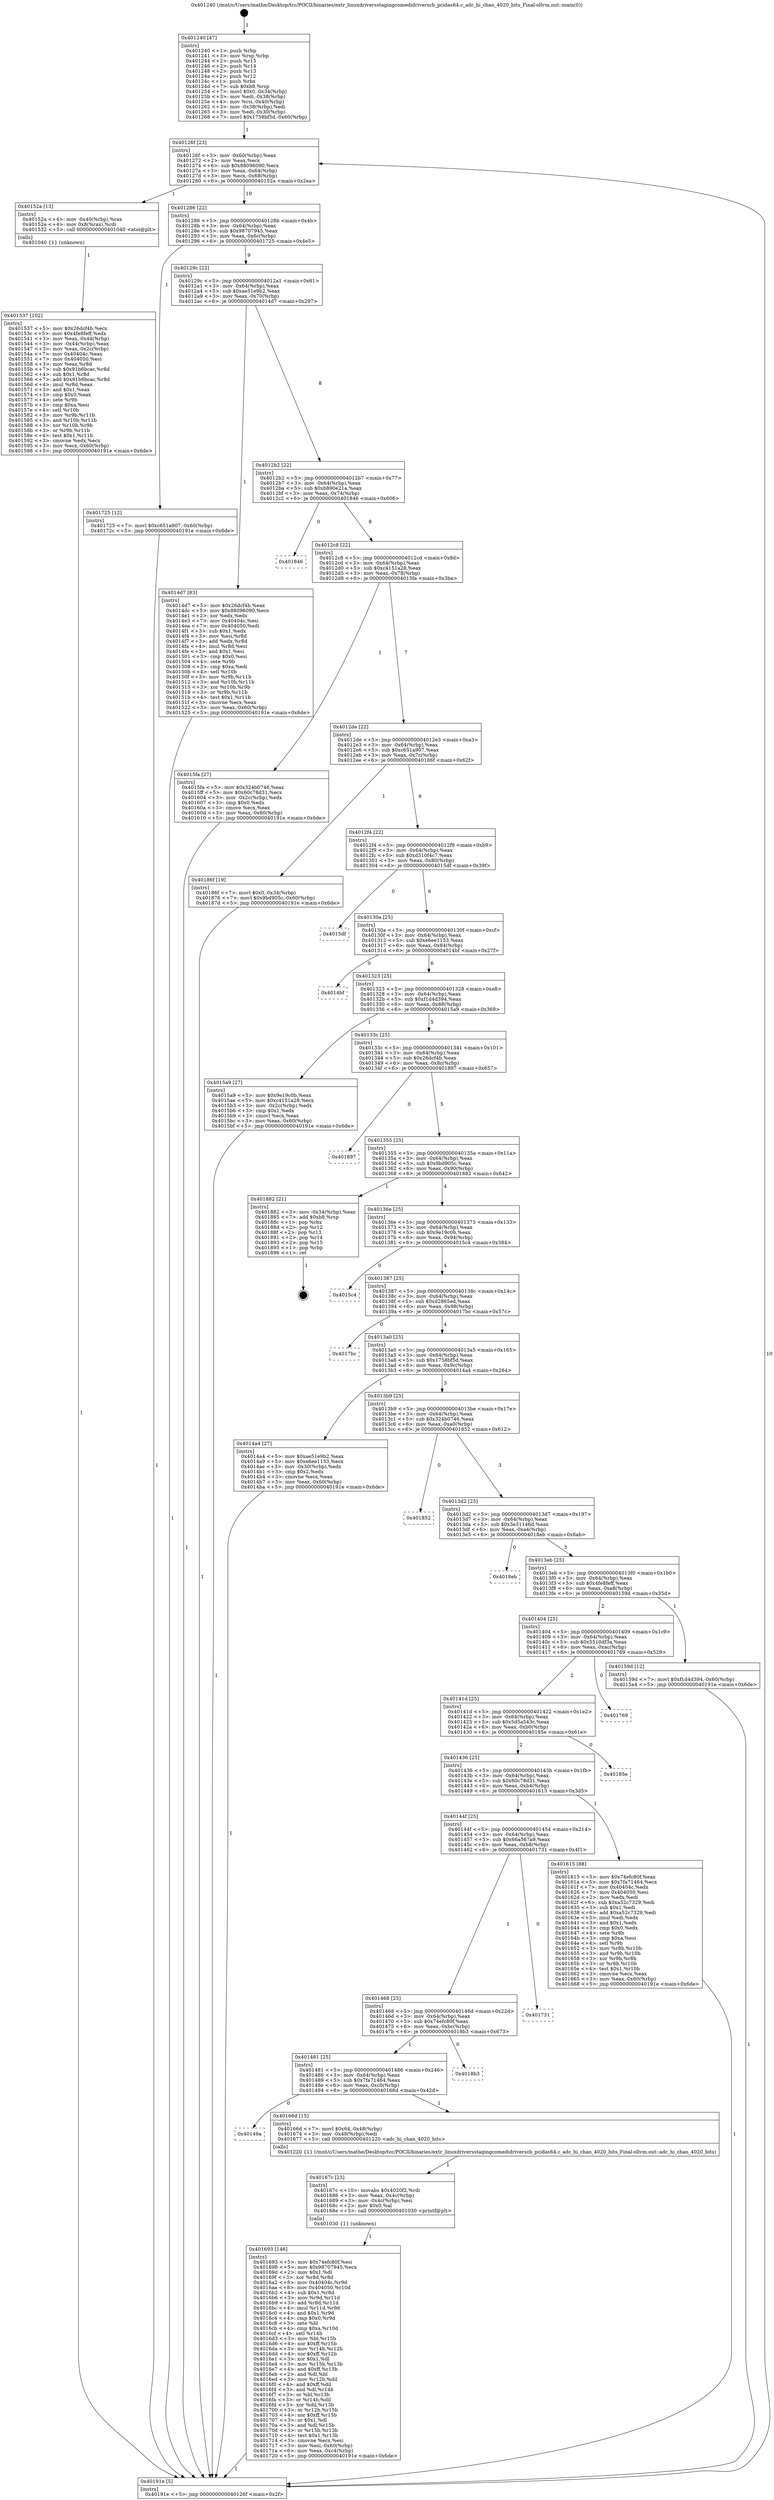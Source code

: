 digraph "0x401240" {
  label = "0x401240 (/mnt/c/Users/mathe/Desktop/tcc/POCII/binaries/extr_linuxdriversstagingcomedidriverscb_pcidas64.c_adc_hi_chan_4020_bits_Final-ollvm.out::main(0))"
  labelloc = "t"
  node[shape=record]

  Entry [label="",width=0.3,height=0.3,shape=circle,fillcolor=black,style=filled]
  "0x40126f" [label="{
     0x40126f [23]\l
     | [instrs]\l
     &nbsp;&nbsp;0x40126f \<+3\>: mov -0x60(%rbp),%eax\l
     &nbsp;&nbsp;0x401272 \<+2\>: mov %eax,%ecx\l
     &nbsp;&nbsp;0x401274 \<+6\>: sub $0x88096090,%ecx\l
     &nbsp;&nbsp;0x40127a \<+3\>: mov %eax,-0x64(%rbp)\l
     &nbsp;&nbsp;0x40127d \<+3\>: mov %ecx,-0x68(%rbp)\l
     &nbsp;&nbsp;0x401280 \<+6\>: je 000000000040152a \<main+0x2ea\>\l
  }"]
  "0x40152a" [label="{
     0x40152a [13]\l
     | [instrs]\l
     &nbsp;&nbsp;0x40152a \<+4\>: mov -0x40(%rbp),%rax\l
     &nbsp;&nbsp;0x40152e \<+4\>: mov 0x8(%rax),%rdi\l
     &nbsp;&nbsp;0x401532 \<+5\>: call 0000000000401040 \<atoi@plt\>\l
     | [calls]\l
     &nbsp;&nbsp;0x401040 \{1\} (unknown)\l
  }"]
  "0x401286" [label="{
     0x401286 [22]\l
     | [instrs]\l
     &nbsp;&nbsp;0x401286 \<+5\>: jmp 000000000040128b \<main+0x4b\>\l
     &nbsp;&nbsp;0x40128b \<+3\>: mov -0x64(%rbp),%eax\l
     &nbsp;&nbsp;0x40128e \<+5\>: sub $0x98707945,%eax\l
     &nbsp;&nbsp;0x401293 \<+3\>: mov %eax,-0x6c(%rbp)\l
     &nbsp;&nbsp;0x401296 \<+6\>: je 0000000000401725 \<main+0x4e5\>\l
  }"]
  Exit [label="",width=0.3,height=0.3,shape=circle,fillcolor=black,style=filled,peripheries=2]
  "0x401725" [label="{
     0x401725 [12]\l
     | [instrs]\l
     &nbsp;&nbsp;0x401725 \<+7\>: movl $0xc651a907,-0x60(%rbp)\l
     &nbsp;&nbsp;0x40172c \<+5\>: jmp 000000000040191e \<main+0x6de\>\l
  }"]
  "0x40129c" [label="{
     0x40129c [22]\l
     | [instrs]\l
     &nbsp;&nbsp;0x40129c \<+5\>: jmp 00000000004012a1 \<main+0x61\>\l
     &nbsp;&nbsp;0x4012a1 \<+3\>: mov -0x64(%rbp),%eax\l
     &nbsp;&nbsp;0x4012a4 \<+5\>: sub $0xae51e9b2,%eax\l
     &nbsp;&nbsp;0x4012a9 \<+3\>: mov %eax,-0x70(%rbp)\l
     &nbsp;&nbsp;0x4012ac \<+6\>: je 00000000004014d7 \<main+0x297\>\l
  }"]
  "0x401693" [label="{
     0x401693 [146]\l
     | [instrs]\l
     &nbsp;&nbsp;0x401693 \<+5\>: mov $0x74efc80f,%esi\l
     &nbsp;&nbsp;0x401698 \<+5\>: mov $0x98707945,%ecx\l
     &nbsp;&nbsp;0x40169d \<+2\>: mov $0x1,%dl\l
     &nbsp;&nbsp;0x40169f \<+3\>: xor %r8d,%r8d\l
     &nbsp;&nbsp;0x4016a2 \<+8\>: mov 0x40404c,%r9d\l
     &nbsp;&nbsp;0x4016aa \<+8\>: mov 0x404050,%r10d\l
     &nbsp;&nbsp;0x4016b2 \<+4\>: sub $0x1,%r8d\l
     &nbsp;&nbsp;0x4016b6 \<+3\>: mov %r9d,%r11d\l
     &nbsp;&nbsp;0x4016b9 \<+3\>: add %r8d,%r11d\l
     &nbsp;&nbsp;0x4016bc \<+4\>: imul %r11d,%r9d\l
     &nbsp;&nbsp;0x4016c0 \<+4\>: and $0x1,%r9d\l
     &nbsp;&nbsp;0x4016c4 \<+4\>: cmp $0x0,%r9d\l
     &nbsp;&nbsp;0x4016c8 \<+3\>: sete %bl\l
     &nbsp;&nbsp;0x4016cb \<+4\>: cmp $0xa,%r10d\l
     &nbsp;&nbsp;0x4016cf \<+4\>: setl %r14b\l
     &nbsp;&nbsp;0x4016d3 \<+3\>: mov %bl,%r15b\l
     &nbsp;&nbsp;0x4016d6 \<+4\>: xor $0xff,%r15b\l
     &nbsp;&nbsp;0x4016da \<+3\>: mov %r14b,%r12b\l
     &nbsp;&nbsp;0x4016dd \<+4\>: xor $0xff,%r12b\l
     &nbsp;&nbsp;0x4016e1 \<+3\>: xor $0x1,%dl\l
     &nbsp;&nbsp;0x4016e4 \<+3\>: mov %r15b,%r13b\l
     &nbsp;&nbsp;0x4016e7 \<+4\>: and $0xff,%r13b\l
     &nbsp;&nbsp;0x4016eb \<+2\>: and %dl,%bl\l
     &nbsp;&nbsp;0x4016ed \<+3\>: mov %r12b,%dil\l
     &nbsp;&nbsp;0x4016f0 \<+4\>: and $0xff,%dil\l
     &nbsp;&nbsp;0x4016f4 \<+3\>: and %dl,%r14b\l
     &nbsp;&nbsp;0x4016f7 \<+3\>: or %bl,%r13b\l
     &nbsp;&nbsp;0x4016fa \<+3\>: or %r14b,%dil\l
     &nbsp;&nbsp;0x4016fd \<+3\>: xor %dil,%r13b\l
     &nbsp;&nbsp;0x401700 \<+3\>: or %r12b,%r15b\l
     &nbsp;&nbsp;0x401703 \<+4\>: xor $0xff,%r15b\l
     &nbsp;&nbsp;0x401707 \<+3\>: or $0x1,%dl\l
     &nbsp;&nbsp;0x40170a \<+3\>: and %dl,%r15b\l
     &nbsp;&nbsp;0x40170d \<+3\>: or %r15b,%r13b\l
     &nbsp;&nbsp;0x401710 \<+4\>: test $0x1,%r13b\l
     &nbsp;&nbsp;0x401714 \<+3\>: cmovne %ecx,%esi\l
     &nbsp;&nbsp;0x401717 \<+3\>: mov %esi,-0x60(%rbp)\l
     &nbsp;&nbsp;0x40171a \<+6\>: mov %eax,-0xc4(%rbp)\l
     &nbsp;&nbsp;0x401720 \<+5\>: jmp 000000000040191e \<main+0x6de\>\l
  }"]
  "0x4014d7" [label="{
     0x4014d7 [83]\l
     | [instrs]\l
     &nbsp;&nbsp;0x4014d7 \<+5\>: mov $0x26dcf4b,%eax\l
     &nbsp;&nbsp;0x4014dc \<+5\>: mov $0x88096090,%ecx\l
     &nbsp;&nbsp;0x4014e1 \<+2\>: xor %edx,%edx\l
     &nbsp;&nbsp;0x4014e3 \<+7\>: mov 0x40404c,%esi\l
     &nbsp;&nbsp;0x4014ea \<+7\>: mov 0x404050,%edi\l
     &nbsp;&nbsp;0x4014f1 \<+3\>: sub $0x1,%edx\l
     &nbsp;&nbsp;0x4014f4 \<+3\>: mov %esi,%r8d\l
     &nbsp;&nbsp;0x4014f7 \<+3\>: add %edx,%r8d\l
     &nbsp;&nbsp;0x4014fa \<+4\>: imul %r8d,%esi\l
     &nbsp;&nbsp;0x4014fe \<+3\>: and $0x1,%esi\l
     &nbsp;&nbsp;0x401501 \<+3\>: cmp $0x0,%esi\l
     &nbsp;&nbsp;0x401504 \<+4\>: sete %r9b\l
     &nbsp;&nbsp;0x401508 \<+3\>: cmp $0xa,%edi\l
     &nbsp;&nbsp;0x40150b \<+4\>: setl %r10b\l
     &nbsp;&nbsp;0x40150f \<+3\>: mov %r9b,%r11b\l
     &nbsp;&nbsp;0x401512 \<+3\>: and %r10b,%r11b\l
     &nbsp;&nbsp;0x401515 \<+3\>: xor %r10b,%r9b\l
     &nbsp;&nbsp;0x401518 \<+3\>: or %r9b,%r11b\l
     &nbsp;&nbsp;0x40151b \<+4\>: test $0x1,%r11b\l
     &nbsp;&nbsp;0x40151f \<+3\>: cmovne %ecx,%eax\l
     &nbsp;&nbsp;0x401522 \<+3\>: mov %eax,-0x60(%rbp)\l
     &nbsp;&nbsp;0x401525 \<+5\>: jmp 000000000040191e \<main+0x6de\>\l
  }"]
  "0x4012b2" [label="{
     0x4012b2 [22]\l
     | [instrs]\l
     &nbsp;&nbsp;0x4012b2 \<+5\>: jmp 00000000004012b7 \<main+0x77\>\l
     &nbsp;&nbsp;0x4012b7 \<+3\>: mov -0x64(%rbp),%eax\l
     &nbsp;&nbsp;0x4012ba \<+5\>: sub $0xb890e21a,%eax\l
     &nbsp;&nbsp;0x4012bf \<+3\>: mov %eax,-0x74(%rbp)\l
     &nbsp;&nbsp;0x4012c2 \<+6\>: je 0000000000401846 \<main+0x606\>\l
  }"]
  "0x40167c" [label="{
     0x40167c [23]\l
     | [instrs]\l
     &nbsp;&nbsp;0x40167c \<+10\>: movabs $0x4020f2,%rdi\l
     &nbsp;&nbsp;0x401686 \<+3\>: mov %eax,-0x4c(%rbp)\l
     &nbsp;&nbsp;0x401689 \<+3\>: mov -0x4c(%rbp),%esi\l
     &nbsp;&nbsp;0x40168c \<+2\>: mov $0x0,%al\l
     &nbsp;&nbsp;0x40168e \<+5\>: call 0000000000401030 \<printf@plt\>\l
     | [calls]\l
     &nbsp;&nbsp;0x401030 \{1\} (unknown)\l
  }"]
  "0x401846" [label="{
     0x401846\l
  }", style=dashed]
  "0x4012c8" [label="{
     0x4012c8 [22]\l
     | [instrs]\l
     &nbsp;&nbsp;0x4012c8 \<+5\>: jmp 00000000004012cd \<main+0x8d\>\l
     &nbsp;&nbsp;0x4012cd \<+3\>: mov -0x64(%rbp),%eax\l
     &nbsp;&nbsp;0x4012d0 \<+5\>: sub $0xc4151a28,%eax\l
     &nbsp;&nbsp;0x4012d5 \<+3\>: mov %eax,-0x78(%rbp)\l
     &nbsp;&nbsp;0x4012d8 \<+6\>: je 00000000004015fa \<main+0x3ba\>\l
  }"]
  "0x40149a" [label="{
     0x40149a\l
  }", style=dashed]
  "0x4015fa" [label="{
     0x4015fa [27]\l
     | [instrs]\l
     &nbsp;&nbsp;0x4015fa \<+5\>: mov $0x324b0746,%eax\l
     &nbsp;&nbsp;0x4015ff \<+5\>: mov $0x60c78d31,%ecx\l
     &nbsp;&nbsp;0x401604 \<+3\>: mov -0x2c(%rbp),%edx\l
     &nbsp;&nbsp;0x401607 \<+3\>: cmp $0x0,%edx\l
     &nbsp;&nbsp;0x40160a \<+3\>: cmove %ecx,%eax\l
     &nbsp;&nbsp;0x40160d \<+3\>: mov %eax,-0x60(%rbp)\l
     &nbsp;&nbsp;0x401610 \<+5\>: jmp 000000000040191e \<main+0x6de\>\l
  }"]
  "0x4012de" [label="{
     0x4012de [22]\l
     | [instrs]\l
     &nbsp;&nbsp;0x4012de \<+5\>: jmp 00000000004012e3 \<main+0xa3\>\l
     &nbsp;&nbsp;0x4012e3 \<+3\>: mov -0x64(%rbp),%eax\l
     &nbsp;&nbsp;0x4012e6 \<+5\>: sub $0xc651a907,%eax\l
     &nbsp;&nbsp;0x4012eb \<+3\>: mov %eax,-0x7c(%rbp)\l
     &nbsp;&nbsp;0x4012ee \<+6\>: je 000000000040186f \<main+0x62f\>\l
  }"]
  "0x40166d" [label="{
     0x40166d [15]\l
     | [instrs]\l
     &nbsp;&nbsp;0x40166d \<+7\>: movl $0x64,-0x48(%rbp)\l
     &nbsp;&nbsp;0x401674 \<+3\>: mov -0x48(%rbp),%edi\l
     &nbsp;&nbsp;0x401677 \<+5\>: call 0000000000401220 \<adc_hi_chan_4020_bits\>\l
     | [calls]\l
     &nbsp;&nbsp;0x401220 \{1\} (/mnt/c/Users/mathe/Desktop/tcc/POCII/binaries/extr_linuxdriversstagingcomedidriverscb_pcidas64.c_adc_hi_chan_4020_bits_Final-ollvm.out::adc_hi_chan_4020_bits)\l
  }"]
  "0x40186f" [label="{
     0x40186f [19]\l
     | [instrs]\l
     &nbsp;&nbsp;0x40186f \<+7\>: movl $0x0,-0x34(%rbp)\l
     &nbsp;&nbsp;0x401876 \<+7\>: movl $0x9bd905c,-0x60(%rbp)\l
     &nbsp;&nbsp;0x40187d \<+5\>: jmp 000000000040191e \<main+0x6de\>\l
  }"]
  "0x4012f4" [label="{
     0x4012f4 [22]\l
     | [instrs]\l
     &nbsp;&nbsp;0x4012f4 \<+5\>: jmp 00000000004012f9 \<main+0xb9\>\l
     &nbsp;&nbsp;0x4012f9 \<+3\>: mov -0x64(%rbp),%eax\l
     &nbsp;&nbsp;0x4012fc \<+5\>: sub $0xd310f4c7,%eax\l
     &nbsp;&nbsp;0x401301 \<+3\>: mov %eax,-0x80(%rbp)\l
     &nbsp;&nbsp;0x401304 \<+6\>: je 00000000004015df \<main+0x39f\>\l
  }"]
  "0x401481" [label="{
     0x401481 [25]\l
     | [instrs]\l
     &nbsp;&nbsp;0x401481 \<+5\>: jmp 0000000000401486 \<main+0x246\>\l
     &nbsp;&nbsp;0x401486 \<+3\>: mov -0x64(%rbp),%eax\l
     &nbsp;&nbsp;0x401489 \<+5\>: sub $0x7fa71464,%eax\l
     &nbsp;&nbsp;0x40148e \<+6\>: mov %eax,-0xc0(%rbp)\l
     &nbsp;&nbsp;0x401494 \<+6\>: je 000000000040166d \<main+0x42d\>\l
  }"]
  "0x4015df" [label="{
     0x4015df\l
  }", style=dashed]
  "0x40130a" [label="{
     0x40130a [25]\l
     | [instrs]\l
     &nbsp;&nbsp;0x40130a \<+5\>: jmp 000000000040130f \<main+0xcf\>\l
     &nbsp;&nbsp;0x40130f \<+3\>: mov -0x64(%rbp),%eax\l
     &nbsp;&nbsp;0x401312 \<+5\>: sub $0xe6ee1153,%eax\l
     &nbsp;&nbsp;0x401317 \<+6\>: mov %eax,-0x84(%rbp)\l
     &nbsp;&nbsp;0x40131d \<+6\>: je 00000000004014bf \<main+0x27f\>\l
  }"]
  "0x4018b3" [label="{
     0x4018b3\l
  }", style=dashed]
  "0x4014bf" [label="{
     0x4014bf\l
  }", style=dashed]
  "0x401323" [label="{
     0x401323 [25]\l
     | [instrs]\l
     &nbsp;&nbsp;0x401323 \<+5\>: jmp 0000000000401328 \<main+0xe8\>\l
     &nbsp;&nbsp;0x401328 \<+3\>: mov -0x64(%rbp),%eax\l
     &nbsp;&nbsp;0x40132b \<+5\>: sub $0xf1d4d394,%eax\l
     &nbsp;&nbsp;0x401330 \<+6\>: mov %eax,-0x88(%rbp)\l
     &nbsp;&nbsp;0x401336 \<+6\>: je 00000000004015a9 \<main+0x369\>\l
  }"]
  "0x401468" [label="{
     0x401468 [25]\l
     | [instrs]\l
     &nbsp;&nbsp;0x401468 \<+5\>: jmp 000000000040146d \<main+0x22d\>\l
     &nbsp;&nbsp;0x40146d \<+3\>: mov -0x64(%rbp),%eax\l
     &nbsp;&nbsp;0x401470 \<+5\>: sub $0x74efc80f,%eax\l
     &nbsp;&nbsp;0x401475 \<+6\>: mov %eax,-0xbc(%rbp)\l
     &nbsp;&nbsp;0x40147b \<+6\>: je 00000000004018b3 \<main+0x673\>\l
  }"]
  "0x4015a9" [label="{
     0x4015a9 [27]\l
     | [instrs]\l
     &nbsp;&nbsp;0x4015a9 \<+5\>: mov $0x9e19c0b,%eax\l
     &nbsp;&nbsp;0x4015ae \<+5\>: mov $0xc4151a28,%ecx\l
     &nbsp;&nbsp;0x4015b3 \<+3\>: mov -0x2c(%rbp),%edx\l
     &nbsp;&nbsp;0x4015b6 \<+3\>: cmp $0x1,%edx\l
     &nbsp;&nbsp;0x4015b9 \<+3\>: cmovl %ecx,%eax\l
     &nbsp;&nbsp;0x4015bc \<+3\>: mov %eax,-0x60(%rbp)\l
     &nbsp;&nbsp;0x4015bf \<+5\>: jmp 000000000040191e \<main+0x6de\>\l
  }"]
  "0x40133c" [label="{
     0x40133c [25]\l
     | [instrs]\l
     &nbsp;&nbsp;0x40133c \<+5\>: jmp 0000000000401341 \<main+0x101\>\l
     &nbsp;&nbsp;0x401341 \<+3\>: mov -0x64(%rbp),%eax\l
     &nbsp;&nbsp;0x401344 \<+5\>: sub $0x26dcf4b,%eax\l
     &nbsp;&nbsp;0x401349 \<+6\>: mov %eax,-0x8c(%rbp)\l
     &nbsp;&nbsp;0x40134f \<+6\>: je 0000000000401897 \<main+0x657\>\l
  }"]
  "0x401731" [label="{
     0x401731\l
  }", style=dashed]
  "0x401897" [label="{
     0x401897\l
  }", style=dashed]
  "0x401355" [label="{
     0x401355 [25]\l
     | [instrs]\l
     &nbsp;&nbsp;0x401355 \<+5\>: jmp 000000000040135a \<main+0x11a\>\l
     &nbsp;&nbsp;0x40135a \<+3\>: mov -0x64(%rbp),%eax\l
     &nbsp;&nbsp;0x40135d \<+5\>: sub $0x9bd905c,%eax\l
     &nbsp;&nbsp;0x401362 \<+6\>: mov %eax,-0x90(%rbp)\l
     &nbsp;&nbsp;0x401368 \<+6\>: je 0000000000401882 \<main+0x642\>\l
  }"]
  "0x40144f" [label="{
     0x40144f [25]\l
     | [instrs]\l
     &nbsp;&nbsp;0x40144f \<+5\>: jmp 0000000000401454 \<main+0x214\>\l
     &nbsp;&nbsp;0x401454 \<+3\>: mov -0x64(%rbp),%eax\l
     &nbsp;&nbsp;0x401457 \<+5\>: sub $0x66a567a9,%eax\l
     &nbsp;&nbsp;0x40145c \<+6\>: mov %eax,-0xb8(%rbp)\l
     &nbsp;&nbsp;0x401462 \<+6\>: je 0000000000401731 \<main+0x4f1\>\l
  }"]
  "0x401882" [label="{
     0x401882 [21]\l
     | [instrs]\l
     &nbsp;&nbsp;0x401882 \<+3\>: mov -0x34(%rbp),%eax\l
     &nbsp;&nbsp;0x401885 \<+7\>: add $0xb8,%rsp\l
     &nbsp;&nbsp;0x40188c \<+1\>: pop %rbx\l
     &nbsp;&nbsp;0x40188d \<+2\>: pop %r12\l
     &nbsp;&nbsp;0x40188f \<+2\>: pop %r13\l
     &nbsp;&nbsp;0x401891 \<+2\>: pop %r14\l
     &nbsp;&nbsp;0x401893 \<+2\>: pop %r15\l
     &nbsp;&nbsp;0x401895 \<+1\>: pop %rbp\l
     &nbsp;&nbsp;0x401896 \<+1\>: ret\l
  }"]
  "0x40136e" [label="{
     0x40136e [25]\l
     | [instrs]\l
     &nbsp;&nbsp;0x40136e \<+5\>: jmp 0000000000401373 \<main+0x133\>\l
     &nbsp;&nbsp;0x401373 \<+3\>: mov -0x64(%rbp),%eax\l
     &nbsp;&nbsp;0x401376 \<+5\>: sub $0x9e19c0b,%eax\l
     &nbsp;&nbsp;0x40137b \<+6\>: mov %eax,-0x94(%rbp)\l
     &nbsp;&nbsp;0x401381 \<+6\>: je 00000000004015c4 \<main+0x384\>\l
  }"]
  "0x401615" [label="{
     0x401615 [88]\l
     | [instrs]\l
     &nbsp;&nbsp;0x401615 \<+5\>: mov $0x74efc80f,%eax\l
     &nbsp;&nbsp;0x40161a \<+5\>: mov $0x7fa71464,%ecx\l
     &nbsp;&nbsp;0x40161f \<+7\>: mov 0x40404c,%edx\l
     &nbsp;&nbsp;0x401626 \<+7\>: mov 0x404050,%esi\l
     &nbsp;&nbsp;0x40162d \<+2\>: mov %edx,%edi\l
     &nbsp;&nbsp;0x40162f \<+6\>: sub $0xa52c7329,%edi\l
     &nbsp;&nbsp;0x401635 \<+3\>: sub $0x1,%edi\l
     &nbsp;&nbsp;0x401638 \<+6\>: add $0xa52c7329,%edi\l
     &nbsp;&nbsp;0x40163e \<+3\>: imul %edi,%edx\l
     &nbsp;&nbsp;0x401641 \<+3\>: and $0x1,%edx\l
     &nbsp;&nbsp;0x401644 \<+3\>: cmp $0x0,%edx\l
     &nbsp;&nbsp;0x401647 \<+4\>: sete %r8b\l
     &nbsp;&nbsp;0x40164b \<+3\>: cmp $0xa,%esi\l
     &nbsp;&nbsp;0x40164e \<+4\>: setl %r9b\l
     &nbsp;&nbsp;0x401652 \<+3\>: mov %r8b,%r10b\l
     &nbsp;&nbsp;0x401655 \<+3\>: and %r9b,%r10b\l
     &nbsp;&nbsp;0x401658 \<+3\>: xor %r9b,%r8b\l
     &nbsp;&nbsp;0x40165b \<+3\>: or %r8b,%r10b\l
     &nbsp;&nbsp;0x40165e \<+4\>: test $0x1,%r10b\l
     &nbsp;&nbsp;0x401662 \<+3\>: cmovne %ecx,%eax\l
     &nbsp;&nbsp;0x401665 \<+3\>: mov %eax,-0x60(%rbp)\l
     &nbsp;&nbsp;0x401668 \<+5\>: jmp 000000000040191e \<main+0x6de\>\l
  }"]
  "0x4015c4" [label="{
     0x4015c4\l
  }", style=dashed]
  "0x401387" [label="{
     0x401387 [25]\l
     | [instrs]\l
     &nbsp;&nbsp;0x401387 \<+5\>: jmp 000000000040138c \<main+0x14c\>\l
     &nbsp;&nbsp;0x40138c \<+3\>: mov -0x64(%rbp),%eax\l
     &nbsp;&nbsp;0x40138f \<+5\>: sub $0xd2865ed,%eax\l
     &nbsp;&nbsp;0x401394 \<+6\>: mov %eax,-0x98(%rbp)\l
     &nbsp;&nbsp;0x40139a \<+6\>: je 00000000004017bc \<main+0x57c\>\l
  }"]
  "0x401436" [label="{
     0x401436 [25]\l
     | [instrs]\l
     &nbsp;&nbsp;0x401436 \<+5\>: jmp 000000000040143b \<main+0x1fb\>\l
     &nbsp;&nbsp;0x40143b \<+3\>: mov -0x64(%rbp),%eax\l
     &nbsp;&nbsp;0x40143e \<+5\>: sub $0x60c78d31,%eax\l
     &nbsp;&nbsp;0x401443 \<+6\>: mov %eax,-0xb4(%rbp)\l
     &nbsp;&nbsp;0x401449 \<+6\>: je 0000000000401615 \<main+0x3d5\>\l
  }"]
  "0x4017bc" [label="{
     0x4017bc\l
  }", style=dashed]
  "0x4013a0" [label="{
     0x4013a0 [25]\l
     | [instrs]\l
     &nbsp;&nbsp;0x4013a0 \<+5\>: jmp 00000000004013a5 \<main+0x165\>\l
     &nbsp;&nbsp;0x4013a5 \<+3\>: mov -0x64(%rbp),%eax\l
     &nbsp;&nbsp;0x4013a8 \<+5\>: sub $0x1758bf5d,%eax\l
     &nbsp;&nbsp;0x4013ad \<+6\>: mov %eax,-0x9c(%rbp)\l
     &nbsp;&nbsp;0x4013b3 \<+6\>: je 00000000004014a4 \<main+0x264\>\l
  }"]
  "0x40185e" [label="{
     0x40185e\l
  }", style=dashed]
  "0x4014a4" [label="{
     0x4014a4 [27]\l
     | [instrs]\l
     &nbsp;&nbsp;0x4014a4 \<+5\>: mov $0xae51e9b2,%eax\l
     &nbsp;&nbsp;0x4014a9 \<+5\>: mov $0xe6ee1153,%ecx\l
     &nbsp;&nbsp;0x4014ae \<+3\>: mov -0x30(%rbp),%edx\l
     &nbsp;&nbsp;0x4014b1 \<+3\>: cmp $0x2,%edx\l
     &nbsp;&nbsp;0x4014b4 \<+3\>: cmovne %ecx,%eax\l
     &nbsp;&nbsp;0x4014b7 \<+3\>: mov %eax,-0x60(%rbp)\l
     &nbsp;&nbsp;0x4014ba \<+5\>: jmp 000000000040191e \<main+0x6de\>\l
  }"]
  "0x4013b9" [label="{
     0x4013b9 [25]\l
     | [instrs]\l
     &nbsp;&nbsp;0x4013b9 \<+5\>: jmp 00000000004013be \<main+0x17e\>\l
     &nbsp;&nbsp;0x4013be \<+3\>: mov -0x64(%rbp),%eax\l
     &nbsp;&nbsp;0x4013c1 \<+5\>: sub $0x324b0746,%eax\l
     &nbsp;&nbsp;0x4013c6 \<+6\>: mov %eax,-0xa0(%rbp)\l
     &nbsp;&nbsp;0x4013cc \<+6\>: je 0000000000401852 \<main+0x612\>\l
  }"]
  "0x40191e" [label="{
     0x40191e [5]\l
     | [instrs]\l
     &nbsp;&nbsp;0x40191e \<+5\>: jmp 000000000040126f \<main+0x2f\>\l
  }"]
  "0x401240" [label="{
     0x401240 [47]\l
     | [instrs]\l
     &nbsp;&nbsp;0x401240 \<+1\>: push %rbp\l
     &nbsp;&nbsp;0x401241 \<+3\>: mov %rsp,%rbp\l
     &nbsp;&nbsp;0x401244 \<+2\>: push %r15\l
     &nbsp;&nbsp;0x401246 \<+2\>: push %r14\l
     &nbsp;&nbsp;0x401248 \<+2\>: push %r13\l
     &nbsp;&nbsp;0x40124a \<+2\>: push %r12\l
     &nbsp;&nbsp;0x40124c \<+1\>: push %rbx\l
     &nbsp;&nbsp;0x40124d \<+7\>: sub $0xb8,%rsp\l
     &nbsp;&nbsp;0x401254 \<+7\>: movl $0x0,-0x34(%rbp)\l
     &nbsp;&nbsp;0x40125b \<+3\>: mov %edi,-0x38(%rbp)\l
     &nbsp;&nbsp;0x40125e \<+4\>: mov %rsi,-0x40(%rbp)\l
     &nbsp;&nbsp;0x401262 \<+3\>: mov -0x38(%rbp),%edi\l
     &nbsp;&nbsp;0x401265 \<+3\>: mov %edi,-0x30(%rbp)\l
     &nbsp;&nbsp;0x401268 \<+7\>: movl $0x1758bf5d,-0x60(%rbp)\l
  }"]
  "0x401537" [label="{
     0x401537 [102]\l
     | [instrs]\l
     &nbsp;&nbsp;0x401537 \<+5\>: mov $0x26dcf4b,%ecx\l
     &nbsp;&nbsp;0x40153c \<+5\>: mov $0x4fe8feff,%edx\l
     &nbsp;&nbsp;0x401541 \<+3\>: mov %eax,-0x44(%rbp)\l
     &nbsp;&nbsp;0x401544 \<+3\>: mov -0x44(%rbp),%eax\l
     &nbsp;&nbsp;0x401547 \<+3\>: mov %eax,-0x2c(%rbp)\l
     &nbsp;&nbsp;0x40154a \<+7\>: mov 0x40404c,%eax\l
     &nbsp;&nbsp;0x401551 \<+7\>: mov 0x404050,%esi\l
     &nbsp;&nbsp;0x401558 \<+3\>: mov %eax,%r8d\l
     &nbsp;&nbsp;0x40155b \<+7\>: sub $0x91b6bcac,%r8d\l
     &nbsp;&nbsp;0x401562 \<+4\>: sub $0x1,%r8d\l
     &nbsp;&nbsp;0x401566 \<+7\>: add $0x91b6bcac,%r8d\l
     &nbsp;&nbsp;0x40156d \<+4\>: imul %r8d,%eax\l
     &nbsp;&nbsp;0x401571 \<+3\>: and $0x1,%eax\l
     &nbsp;&nbsp;0x401574 \<+3\>: cmp $0x0,%eax\l
     &nbsp;&nbsp;0x401577 \<+4\>: sete %r9b\l
     &nbsp;&nbsp;0x40157b \<+3\>: cmp $0xa,%esi\l
     &nbsp;&nbsp;0x40157e \<+4\>: setl %r10b\l
     &nbsp;&nbsp;0x401582 \<+3\>: mov %r9b,%r11b\l
     &nbsp;&nbsp;0x401585 \<+3\>: and %r10b,%r11b\l
     &nbsp;&nbsp;0x401588 \<+3\>: xor %r10b,%r9b\l
     &nbsp;&nbsp;0x40158b \<+3\>: or %r9b,%r11b\l
     &nbsp;&nbsp;0x40158e \<+4\>: test $0x1,%r11b\l
     &nbsp;&nbsp;0x401592 \<+3\>: cmovne %edx,%ecx\l
     &nbsp;&nbsp;0x401595 \<+3\>: mov %ecx,-0x60(%rbp)\l
     &nbsp;&nbsp;0x401598 \<+5\>: jmp 000000000040191e \<main+0x6de\>\l
  }"]
  "0x40141d" [label="{
     0x40141d [25]\l
     | [instrs]\l
     &nbsp;&nbsp;0x40141d \<+5\>: jmp 0000000000401422 \<main+0x1e2\>\l
     &nbsp;&nbsp;0x401422 \<+3\>: mov -0x64(%rbp),%eax\l
     &nbsp;&nbsp;0x401425 \<+5\>: sub $0x5d5a543c,%eax\l
     &nbsp;&nbsp;0x40142a \<+6\>: mov %eax,-0xb0(%rbp)\l
     &nbsp;&nbsp;0x401430 \<+6\>: je 000000000040185e \<main+0x61e\>\l
  }"]
  "0x401852" [label="{
     0x401852\l
  }", style=dashed]
  "0x4013d2" [label="{
     0x4013d2 [25]\l
     | [instrs]\l
     &nbsp;&nbsp;0x4013d2 \<+5\>: jmp 00000000004013d7 \<main+0x197\>\l
     &nbsp;&nbsp;0x4013d7 \<+3\>: mov -0x64(%rbp),%eax\l
     &nbsp;&nbsp;0x4013da \<+5\>: sub $0x3e31146d,%eax\l
     &nbsp;&nbsp;0x4013df \<+6\>: mov %eax,-0xa4(%rbp)\l
     &nbsp;&nbsp;0x4013e5 \<+6\>: je 00000000004018eb \<main+0x6ab\>\l
  }"]
  "0x401769" [label="{
     0x401769\l
  }", style=dashed]
  "0x4018eb" [label="{
     0x4018eb\l
  }", style=dashed]
  "0x4013eb" [label="{
     0x4013eb [25]\l
     | [instrs]\l
     &nbsp;&nbsp;0x4013eb \<+5\>: jmp 00000000004013f0 \<main+0x1b0\>\l
     &nbsp;&nbsp;0x4013f0 \<+3\>: mov -0x64(%rbp),%eax\l
     &nbsp;&nbsp;0x4013f3 \<+5\>: sub $0x4fe8feff,%eax\l
     &nbsp;&nbsp;0x4013f8 \<+6\>: mov %eax,-0xa8(%rbp)\l
     &nbsp;&nbsp;0x4013fe \<+6\>: je 000000000040159d \<main+0x35d\>\l
  }"]
  "0x401404" [label="{
     0x401404 [25]\l
     | [instrs]\l
     &nbsp;&nbsp;0x401404 \<+5\>: jmp 0000000000401409 \<main+0x1c9\>\l
     &nbsp;&nbsp;0x401409 \<+3\>: mov -0x64(%rbp),%eax\l
     &nbsp;&nbsp;0x40140c \<+5\>: sub $0x5510df3a,%eax\l
     &nbsp;&nbsp;0x401411 \<+6\>: mov %eax,-0xac(%rbp)\l
     &nbsp;&nbsp;0x401417 \<+6\>: je 0000000000401769 \<main+0x529\>\l
  }"]
  "0x40159d" [label="{
     0x40159d [12]\l
     | [instrs]\l
     &nbsp;&nbsp;0x40159d \<+7\>: movl $0xf1d4d394,-0x60(%rbp)\l
     &nbsp;&nbsp;0x4015a4 \<+5\>: jmp 000000000040191e \<main+0x6de\>\l
  }"]
  Entry -> "0x401240" [label=" 1"]
  "0x40126f" -> "0x40152a" [label=" 1"]
  "0x40126f" -> "0x401286" [label=" 10"]
  "0x401882" -> Exit [label=" 1"]
  "0x401286" -> "0x401725" [label=" 1"]
  "0x401286" -> "0x40129c" [label=" 9"]
  "0x40186f" -> "0x40191e" [label=" 1"]
  "0x40129c" -> "0x4014d7" [label=" 1"]
  "0x40129c" -> "0x4012b2" [label=" 8"]
  "0x401725" -> "0x40191e" [label=" 1"]
  "0x4012b2" -> "0x401846" [label=" 0"]
  "0x4012b2" -> "0x4012c8" [label=" 8"]
  "0x401693" -> "0x40191e" [label=" 1"]
  "0x4012c8" -> "0x4015fa" [label=" 1"]
  "0x4012c8" -> "0x4012de" [label=" 7"]
  "0x40167c" -> "0x401693" [label=" 1"]
  "0x4012de" -> "0x40186f" [label=" 1"]
  "0x4012de" -> "0x4012f4" [label=" 6"]
  "0x40166d" -> "0x40167c" [label=" 1"]
  "0x4012f4" -> "0x4015df" [label=" 0"]
  "0x4012f4" -> "0x40130a" [label=" 6"]
  "0x401481" -> "0x40166d" [label=" 1"]
  "0x40130a" -> "0x4014bf" [label=" 0"]
  "0x40130a" -> "0x401323" [label=" 6"]
  "0x401481" -> "0x40149a" [label=" 0"]
  "0x401323" -> "0x4015a9" [label=" 1"]
  "0x401323" -> "0x40133c" [label=" 5"]
  "0x401468" -> "0x4018b3" [label=" 0"]
  "0x40133c" -> "0x401897" [label=" 0"]
  "0x40133c" -> "0x401355" [label=" 5"]
  "0x401468" -> "0x401481" [label=" 1"]
  "0x401355" -> "0x401882" [label=" 1"]
  "0x401355" -> "0x40136e" [label=" 4"]
  "0x40144f" -> "0x401731" [label=" 0"]
  "0x40136e" -> "0x4015c4" [label=" 0"]
  "0x40136e" -> "0x401387" [label=" 4"]
  "0x40144f" -> "0x401468" [label=" 1"]
  "0x401387" -> "0x4017bc" [label=" 0"]
  "0x401387" -> "0x4013a0" [label=" 4"]
  "0x401436" -> "0x40144f" [label=" 1"]
  "0x4013a0" -> "0x4014a4" [label=" 1"]
  "0x4013a0" -> "0x4013b9" [label=" 3"]
  "0x4014a4" -> "0x40191e" [label=" 1"]
  "0x401240" -> "0x40126f" [label=" 1"]
  "0x40191e" -> "0x40126f" [label=" 10"]
  "0x4014d7" -> "0x40191e" [label=" 1"]
  "0x40152a" -> "0x401537" [label=" 1"]
  "0x401537" -> "0x40191e" [label=" 1"]
  "0x401436" -> "0x401615" [label=" 1"]
  "0x4013b9" -> "0x401852" [label=" 0"]
  "0x4013b9" -> "0x4013d2" [label=" 3"]
  "0x40141d" -> "0x401436" [label=" 2"]
  "0x4013d2" -> "0x4018eb" [label=" 0"]
  "0x4013d2" -> "0x4013eb" [label=" 3"]
  "0x40141d" -> "0x40185e" [label=" 0"]
  "0x4013eb" -> "0x40159d" [label=" 1"]
  "0x4013eb" -> "0x401404" [label=" 2"]
  "0x40159d" -> "0x40191e" [label=" 1"]
  "0x4015a9" -> "0x40191e" [label=" 1"]
  "0x4015fa" -> "0x40191e" [label=" 1"]
  "0x401615" -> "0x40191e" [label=" 1"]
  "0x401404" -> "0x401769" [label=" 0"]
  "0x401404" -> "0x40141d" [label=" 2"]
}
